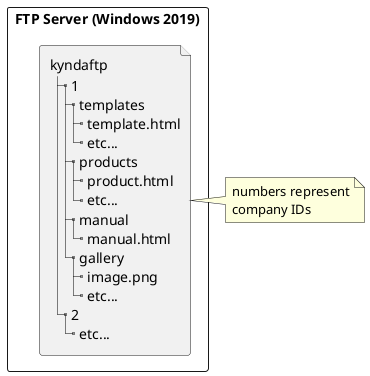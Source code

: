 @startuml FTPServerModel
rectangle "FTP Server (Windows 2019)" {
    file A [
        kyndaftp
        |_ 1
          |_ templates
            |_ template.html
            |_ etc...
          |_ products
            |_ product.html
            |_ etc...
          |_ manual
            |_ manual.html
          |_ gallery
            |_ image.png
            |_ etc...
        |_ 2
          |_ etc...
    ]
}
note right of A
numbers represent
company IDs
end note
@enduml